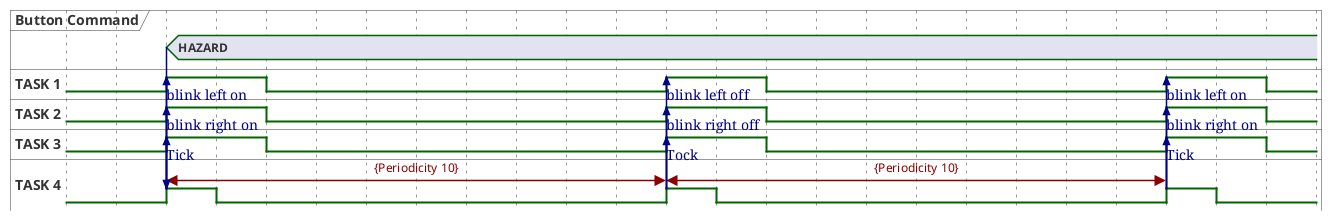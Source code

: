 @startuml

hide time-axis
concise "Button Command" as button
binary "TASK 1" as t1
binary "TASK 2" as t2
binary "TASK 3" as t3
binary "TASK 4" as t4


@0

@2
t4@2 <-> @12 : {Periodicity 10}
button is "HAZARD"
button -> t4
t4 is high
t4 -> t1 : blink left on
t1 is high
t4 -> t2 : blink right on
t2 is high
t4 -> t3 : Tick
t3 is high
@3 
t4 is low
@4
t1 is low
t2 is low
t3 is low

@12
t4@12 <-> @22 : {Periodicity 10}
t4 is high
t4 -> t1 : blink left off
t1 is high
t4 -> t2 : blink right off
t2 is high
t4 -> t3 : Tock
t3 is high
@13 
t4 is low
@14
t1 is low
t2 is low
t3 is low

@22
t4 is high
t4 -> t1 : blink left on
t1 is high
t4 -> t2 : blink right on
t2 is high
t4 -> t3 : Tick
t3 is high
@23 
t4 is low
@24
t1 is low
t2 is low
t3 is low
@enduml